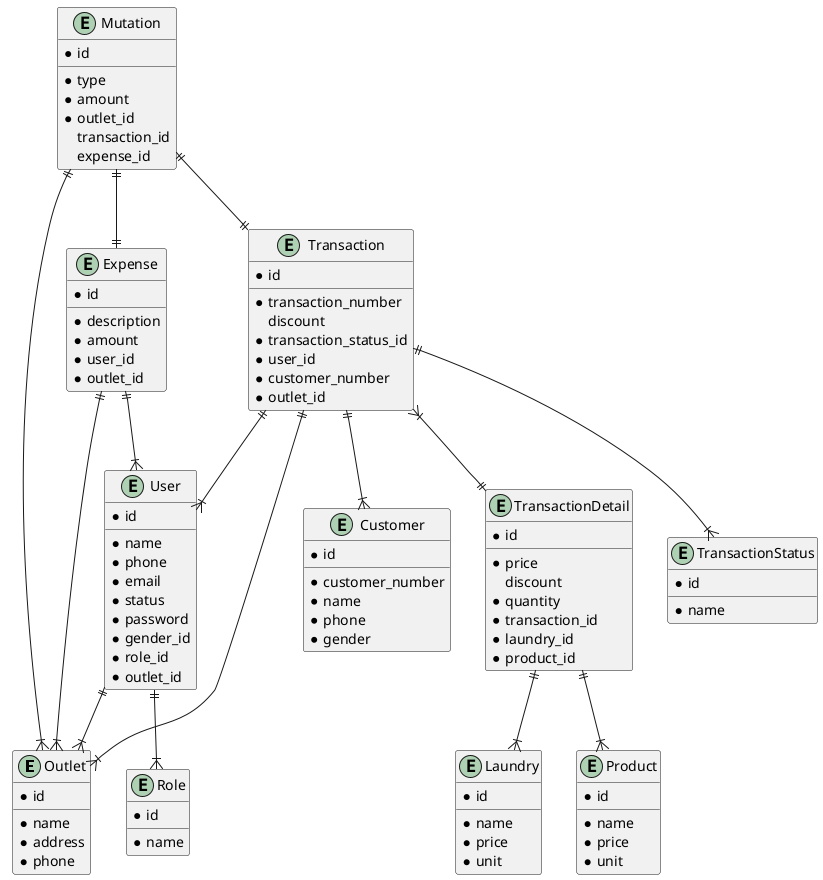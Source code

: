 @startuml Database
entity  Outlet {
  * id
  __
  * name
  * address
  * phone
}

entity Customer {
  * id
  __
  * customer_number
  * name
  * phone
  * gender
}

entity Mutation {
  * id
  __
  * type
  * amount
  * outlet_id
  transaction_id
  expense_id
}

entity Transaction {
  * id
  __
  * transaction_number
  discount
  * transaction_status_id
  * user_id
  * customer_number
  * outlet_id
}

entity TransactionDetail {
  * id
  __
  * price
  discount
  * quantity
  * transaction_id
  * laundry_id
  * product_id
}

entity Laundry {
  * id
  __
  * name
  * price
  * unit
}

entity TransactionStatus {
  * id
  __
  * name
}

entity User {
  * id
  __
  * name
  * phone
  * email
  * status
  * password
  * gender_id
  * role_id
  * outlet_id
}

entity Role {
  * id
  __
  * name
}

entity Expense {
  * id
  __
  * description
  * amount
  * user_id
  * outlet_id
}

entity Product {
  * id
  __
  * name
  * price
  * unit
}

Mutation ||--|| Expense
Mutation ||--|{ Outlet
Mutation ||--|| Transaction
Transaction }|--|| TransactionDetail
Transaction ||--|{ TransactionStatus
Transaction ||--|{ Outlet
Transaction ||--|{ Customer
Transaction ||--|{ User
Expense ||--|{ User
Expense ||--|{ Outlet
User ||--|{ Role
User ||--|{ Outlet
TransactionDetail ||--|{ Laundry
TransactionDetail ||--|{ Product
